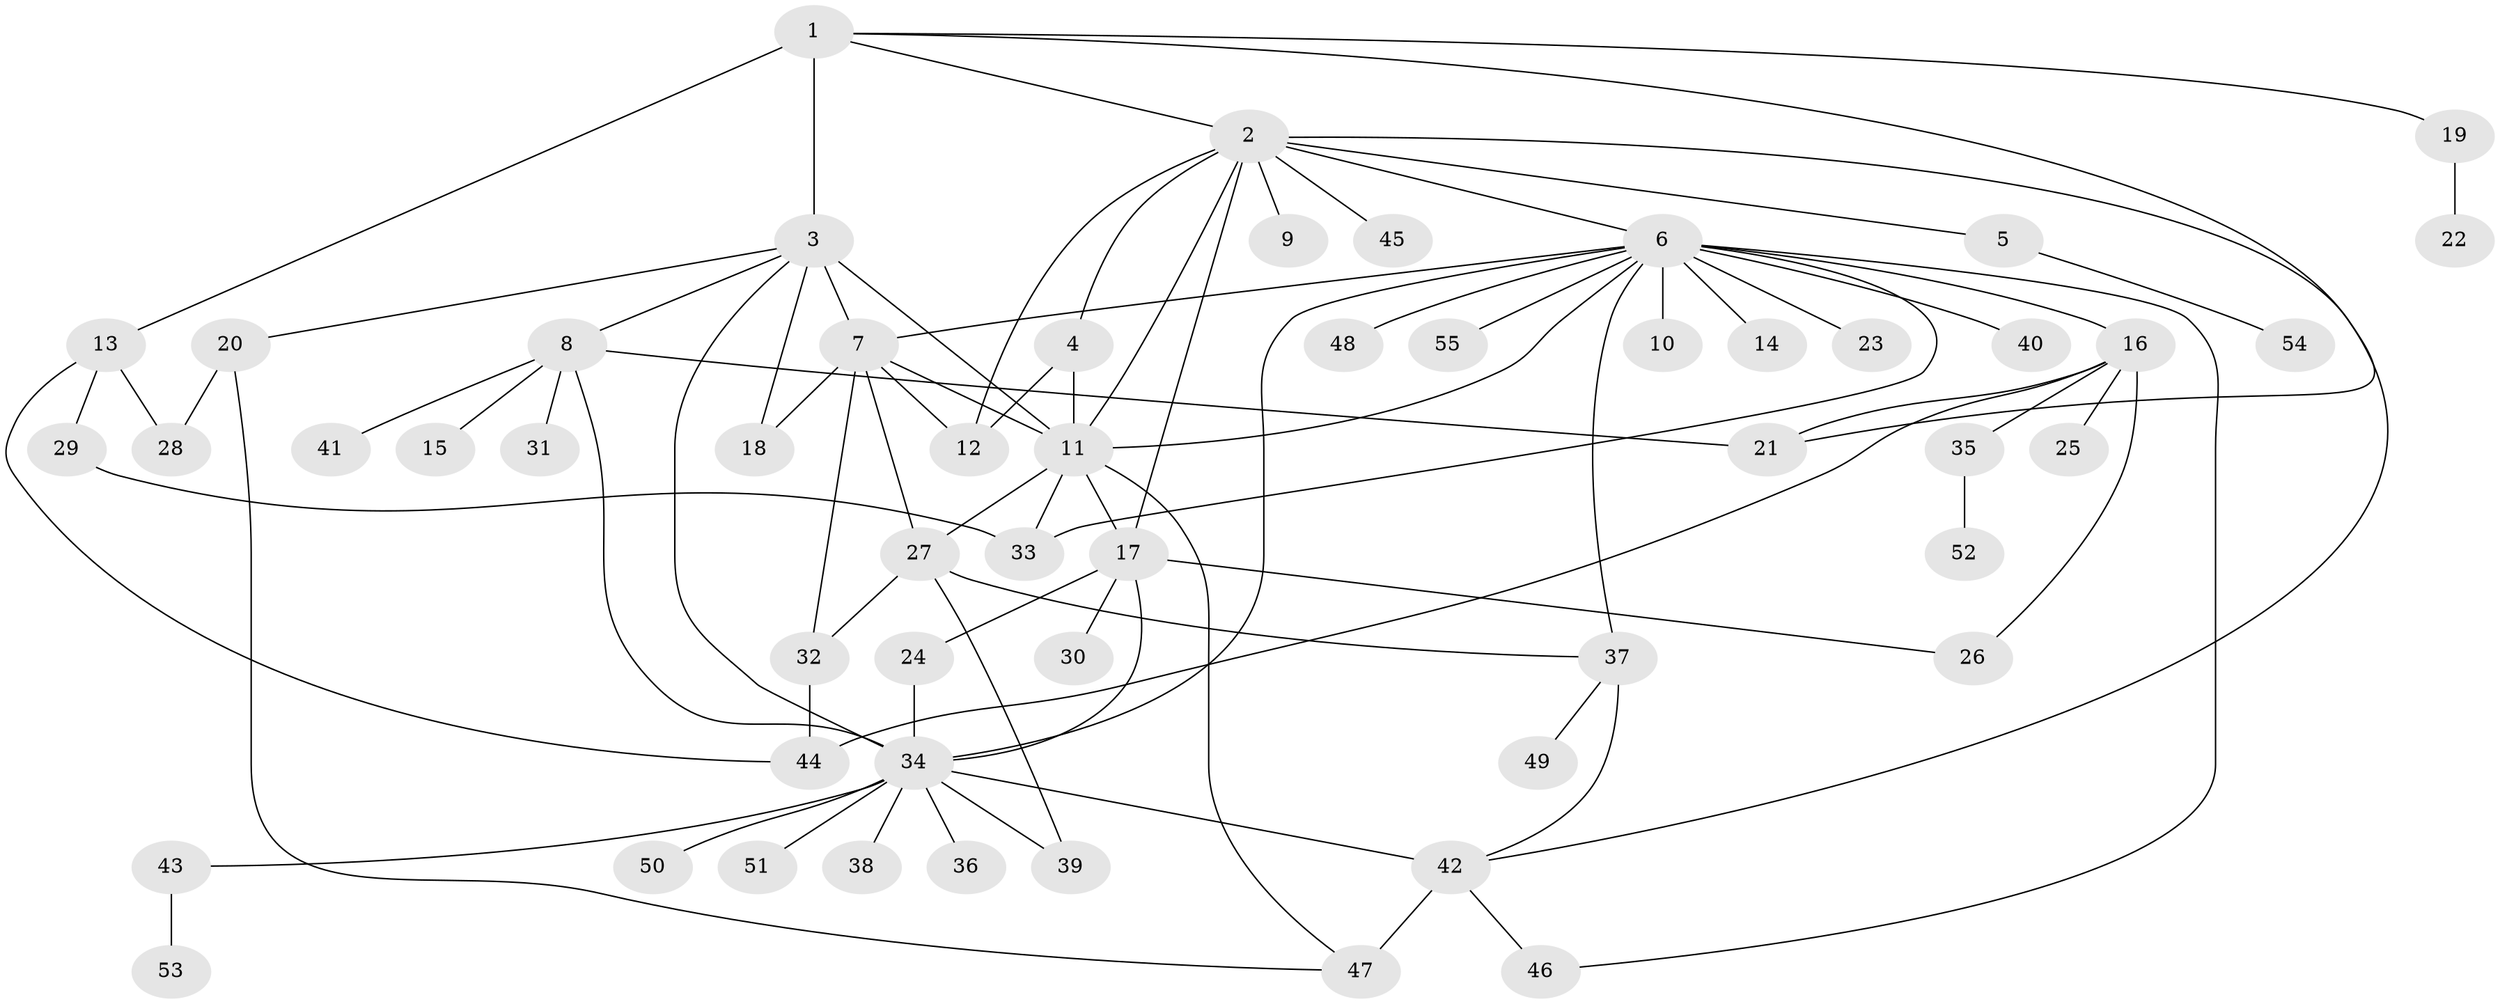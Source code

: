 // original degree distribution, {4: 0.06363636363636363, 13: 0.00909090909090909, 14: 0.02727272727272727, 2: 0.20909090909090908, 3: 0.07272727272727272, 17: 0.00909090909090909, 1: 0.509090909090909, 7: 0.01818181818181818, 5: 0.03636363636363636, 6: 0.03636363636363636, 8: 0.00909090909090909}
// Generated by graph-tools (version 1.1) at 2025/35/03/09/25 02:35:19]
// undirected, 55 vertices, 84 edges
graph export_dot {
graph [start="1"]
  node [color=gray90,style=filled];
  1;
  2;
  3;
  4;
  5;
  6;
  7;
  8;
  9;
  10;
  11;
  12;
  13;
  14;
  15;
  16;
  17;
  18;
  19;
  20;
  21;
  22;
  23;
  24;
  25;
  26;
  27;
  28;
  29;
  30;
  31;
  32;
  33;
  34;
  35;
  36;
  37;
  38;
  39;
  40;
  41;
  42;
  43;
  44;
  45;
  46;
  47;
  48;
  49;
  50;
  51;
  52;
  53;
  54;
  55;
  1 -- 2 [weight=1.0];
  1 -- 3 [weight=5.0];
  1 -- 13 [weight=1.0];
  1 -- 19 [weight=1.0];
  1 -- 21 [weight=1.0];
  2 -- 4 [weight=1.0];
  2 -- 5 [weight=1.0];
  2 -- 6 [weight=2.0];
  2 -- 9 [weight=1.0];
  2 -- 11 [weight=1.0];
  2 -- 12 [weight=1.0];
  2 -- 17 [weight=2.0];
  2 -- 42 [weight=1.0];
  2 -- 45 [weight=1.0];
  3 -- 7 [weight=1.0];
  3 -- 8 [weight=1.0];
  3 -- 11 [weight=1.0];
  3 -- 18 [weight=1.0];
  3 -- 20 [weight=1.0];
  3 -- 34 [weight=1.0];
  4 -- 11 [weight=1.0];
  4 -- 12 [weight=1.0];
  5 -- 54 [weight=1.0];
  6 -- 7 [weight=1.0];
  6 -- 10 [weight=1.0];
  6 -- 11 [weight=1.0];
  6 -- 14 [weight=1.0];
  6 -- 16 [weight=1.0];
  6 -- 23 [weight=3.0];
  6 -- 33 [weight=1.0];
  6 -- 34 [weight=1.0];
  6 -- 37 [weight=1.0];
  6 -- 40 [weight=1.0];
  6 -- 46 [weight=1.0];
  6 -- 48 [weight=1.0];
  6 -- 55 [weight=1.0];
  7 -- 11 [weight=10.0];
  7 -- 12 [weight=1.0];
  7 -- 18 [weight=1.0];
  7 -- 27 [weight=1.0];
  7 -- 32 [weight=1.0];
  8 -- 15 [weight=1.0];
  8 -- 21 [weight=1.0];
  8 -- 31 [weight=1.0];
  8 -- 34 [weight=1.0];
  8 -- 41 [weight=1.0];
  11 -- 17 [weight=2.0];
  11 -- 27 [weight=1.0];
  11 -- 33 [weight=1.0];
  11 -- 47 [weight=1.0];
  13 -- 28 [weight=1.0];
  13 -- 29 [weight=1.0];
  13 -- 44 [weight=1.0];
  16 -- 21 [weight=3.0];
  16 -- 25 [weight=1.0];
  16 -- 26 [weight=1.0];
  16 -- 35 [weight=1.0];
  16 -- 44 [weight=1.0];
  17 -- 24 [weight=1.0];
  17 -- 26 [weight=1.0];
  17 -- 30 [weight=1.0];
  17 -- 34 [weight=1.0];
  19 -- 22 [weight=2.0];
  20 -- 28 [weight=2.0];
  20 -- 47 [weight=1.0];
  24 -- 34 [weight=1.0];
  27 -- 32 [weight=1.0];
  27 -- 37 [weight=1.0];
  27 -- 39 [weight=1.0];
  29 -- 33 [weight=2.0];
  32 -- 44 [weight=1.0];
  34 -- 36 [weight=1.0];
  34 -- 38 [weight=1.0];
  34 -- 39 [weight=1.0];
  34 -- 42 [weight=1.0];
  34 -- 43 [weight=1.0];
  34 -- 50 [weight=1.0];
  34 -- 51 [weight=1.0];
  35 -- 52 [weight=1.0];
  37 -- 42 [weight=1.0];
  37 -- 49 [weight=1.0];
  42 -- 46 [weight=1.0];
  42 -- 47 [weight=2.0];
  43 -- 53 [weight=1.0];
}
